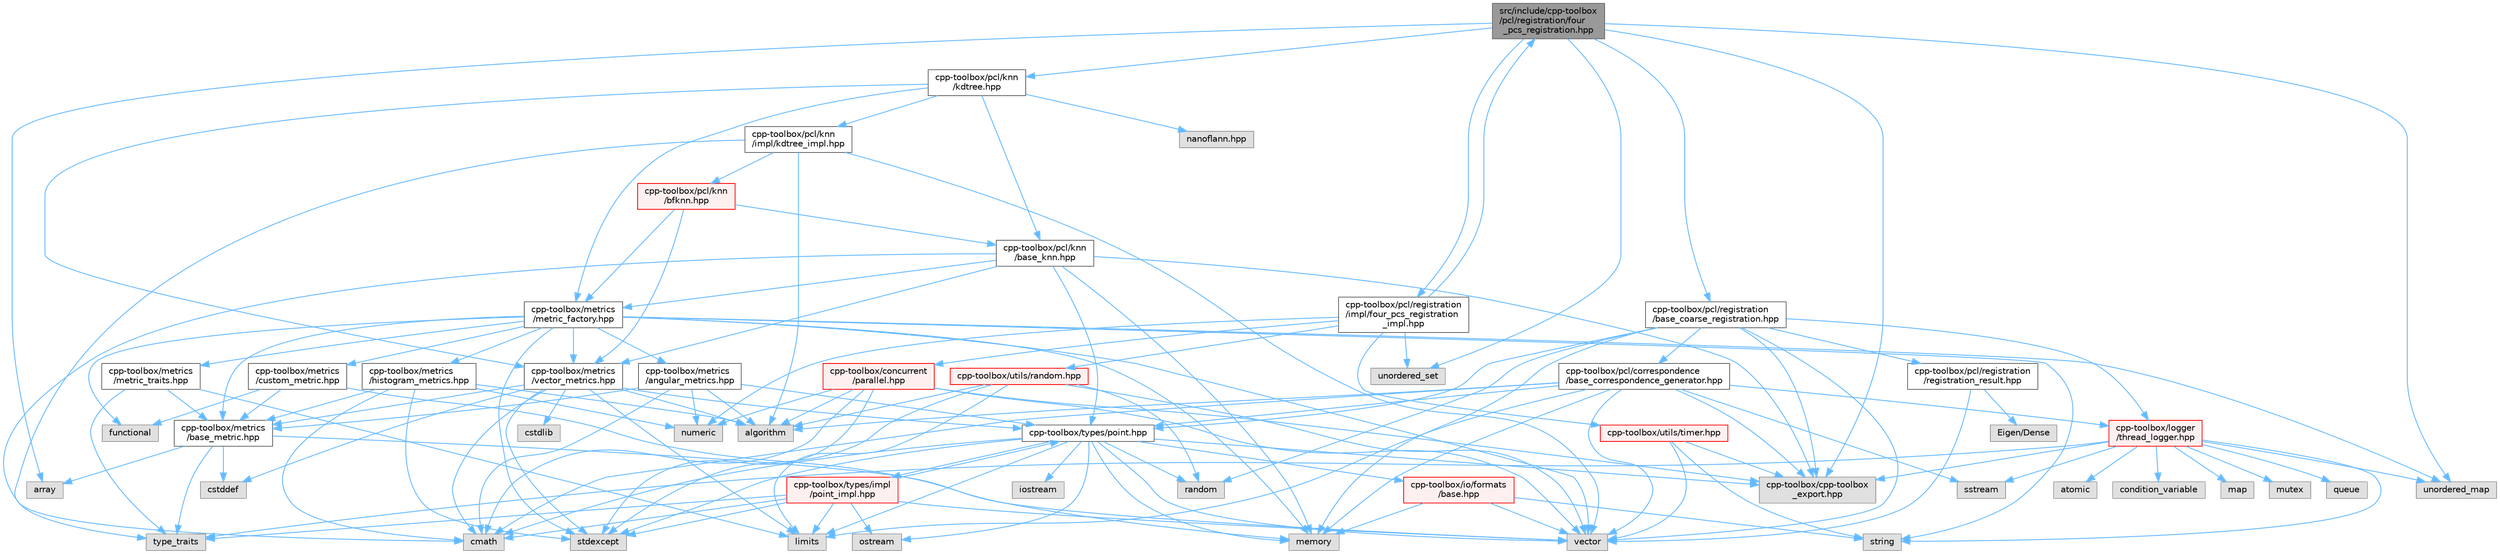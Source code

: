 digraph "src/include/cpp-toolbox/pcl/registration/four_pcs_registration.hpp"
{
 // LATEX_PDF_SIZE
  bgcolor="transparent";
  edge [fontname=Helvetica,fontsize=10,labelfontname=Helvetica,labelfontsize=10];
  node [fontname=Helvetica,fontsize=10,shape=box,height=0.2,width=0.4];
  Node1 [id="Node000001",label="src/include/cpp-toolbox\l/pcl/registration/four\l_pcs_registration.hpp",height=0.2,width=0.4,color="gray40", fillcolor="grey60", style="filled", fontcolor="black",tooltip=" "];
  Node1 -> Node2 [id="edge1_Node000001_Node000002",color="steelblue1",style="solid",tooltip=" "];
  Node2 [id="Node000002",label="array",height=0.2,width=0.4,color="grey60", fillcolor="#E0E0E0", style="filled",tooltip=" "];
  Node1 -> Node3 [id="edge2_Node000001_Node000003",color="steelblue1",style="solid",tooltip=" "];
  Node3 [id="Node000003",label="unordered_map",height=0.2,width=0.4,color="grey60", fillcolor="#E0E0E0", style="filled",tooltip=" "];
  Node1 -> Node4 [id="edge3_Node000001_Node000004",color="steelblue1",style="solid",tooltip=" "];
  Node4 [id="Node000004",label="unordered_set",height=0.2,width=0.4,color="grey60", fillcolor="#E0E0E0", style="filled",tooltip=" "];
  Node1 -> Node5 [id="edge4_Node000001_Node000005",color="steelblue1",style="solid",tooltip=" "];
  Node5 [id="Node000005",label="cpp-toolbox/cpp-toolbox\l_export.hpp",height=0.2,width=0.4,color="grey60", fillcolor="#E0E0E0", style="filled",tooltip=" "];
  Node1 -> Node6 [id="edge5_Node000001_Node000006",color="steelblue1",style="solid",tooltip=" "];
  Node6 [id="Node000006",label="cpp-toolbox/pcl/knn\l/kdtree.hpp",height=0.2,width=0.4,color="grey40", fillcolor="white", style="filled",URL="$kdtree_8hpp.html",tooltip=" "];
  Node6 -> Node7 [id="edge6_Node000006_Node000007",color="steelblue1",style="solid",tooltip=" "];
  Node7 [id="Node000007",label="cpp-toolbox/pcl/knn\l/base_knn.hpp",height=0.2,width=0.4,color="grey40", fillcolor="white", style="filled",URL="$base__knn_8hpp.html",tooltip=" "];
  Node7 -> Node8 [id="edge7_Node000007_Node000008",color="steelblue1",style="solid",tooltip=" "];
  Node8 [id="Node000008",label="memory",height=0.2,width=0.4,color="grey60", fillcolor="#E0E0E0", style="filled",tooltip=" "];
  Node7 -> Node9 [id="edge8_Node000007_Node000009",color="steelblue1",style="solid",tooltip=" "];
  Node9 [id="Node000009",label="type_traits",height=0.2,width=0.4,color="grey60", fillcolor="#E0E0E0", style="filled",tooltip=" "];
  Node7 -> Node5 [id="edge9_Node000007_Node000005",color="steelblue1",style="solid",tooltip=" "];
  Node7 -> Node10 [id="edge10_Node000007_Node000010",color="steelblue1",style="solid",tooltip=" "];
  Node10 [id="Node000010",label="cpp-toolbox/types/point.hpp",height=0.2,width=0.4,color="grey40", fillcolor="white", style="filled",URL="$point_8hpp.html",tooltip=" "];
  Node10 -> Node11 [id="edge11_Node000010_Node000011",color="steelblue1",style="solid",tooltip=" "];
  Node11 [id="Node000011",label="cmath",height=0.2,width=0.4,color="grey60", fillcolor="#E0E0E0", style="filled",tooltip=" "];
  Node10 -> Node12 [id="edge12_Node000010_Node000012",color="steelblue1",style="solid",tooltip=" "];
  Node12 [id="Node000012",label="iostream",height=0.2,width=0.4,color="grey60", fillcolor="#E0E0E0", style="filled",tooltip=" "];
  Node10 -> Node13 [id="edge13_Node000010_Node000013",color="steelblue1",style="solid",tooltip=" "];
  Node13 [id="Node000013",label="limits",height=0.2,width=0.4,color="grey60", fillcolor="#E0E0E0", style="filled",tooltip=" "];
  Node10 -> Node8 [id="edge14_Node000010_Node000008",color="steelblue1",style="solid",tooltip=" "];
  Node10 -> Node14 [id="edge15_Node000010_Node000014",color="steelblue1",style="solid",tooltip=" "];
  Node14 [id="Node000014",label="ostream",height=0.2,width=0.4,color="grey60", fillcolor="#E0E0E0", style="filled",tooltip=" "];
  Node10 -> Node15 [id="edge16_Node000010_Node000015",color="steelblue1",style="solid",tooltip=" "];
  Node15 [id="Node000015",label="random",height=0.2,width=0.4,color="grey60", fillcolor="#E0E0E0", style="filled",tooltip=" "];
  Node10 -> Node16 [id="edge17_Node000010_Node000016",color="steelblue1",style="solid",tooltip=" "];
  Node16 [id="Node000016",label="stdexcept",height=0.2,width=0.4,color="grey60", fillcolor="#E0E0E0", style="filled",tooltip=" "];
  Node10 -> Node17 [id="edge18_Node000010_Node000017",color="steelblue1",style="solid",tooltip=" "];
  Node17 [id="Node000017",label="vector",height=0.2,width=0.4,color="grey60", fillcolor="#E0E0E0", style="filled",tooltip=" "];
  Node10 -> Node5 [id="edge19_Node000010_Node000005",color="steelblue1",style="solid",tooltip=" "];
  Node10 -> Node18 [id="edge20_Node000010_Node000018",color="steelblue1",style="solid",tooltip=" "];
  Node18 [id="Node000018",label="cpp-toolbox/io/formats\l/base.hpp",height=0.2,width=0.4,color="red", fillcolor="#FFF0F0", style="filled",URL="$io_2formats_2base_8hpp.html",tooltip=" "];
  Node18 -> Node8 [id="edge21_Node000018_Node000008",color="steelblue1",style="solid",tooltip=" "];
  Node18 -> Node19 [id="edge22_Node000018_Node000019",color="steelblue1",style="solid",tooltip=" "];
  Node19 [id="Node000019",label="string",height=0.2,width=0.4,color="grey60", fillcolor="#E0E0E0", style="filled",tooltip=" "];
  Node18 -> Node17 [id="edge23_Node000018_Node000017",color="steelblue1",style="solid",tooltip=" "];
  Node10 -> Node28 [id="edge24_Node000010_Node000028",color="steelblue1",style="solid",tooltip=" "];
  Node28 [id="Node000028",label="cpp-toolbox/types/impl\l/point_impl.hpp",height=0.2,width=0.4,color="red", fillcolor="#FFF0F0", style="filled",URL="$point__impl_8hpp.html",tooltip=" "];
  Node28 -> Node11 [id="edge25_Node000028_Node000011",color="steelblue1",style="solid",tooltip=" "];
  Node28 -> Node13 [id="edge26_Node000028_Node000013",color="steelblue1",style="solid",tooltip=" "];
  Node28 -> Node14 [id="edge27_Node000028_Node000014",color="steelblue1",style="solid",tooltip=" "];
  Node28 -> Node16 [id="edge28_Node000028_Node000016",color="steelblue1",style="solid",tooltip=" "];
  Node28 -> Node9 [id="edge29_Node000028_Node000009",color="steelblue1",style="solid",tooltip=" "];
  Node28 -> Node17 [id="edge30_Node000028_Node000017",color="steelblue1",style="solid",tooltip=" "];
  Node28 -> Node10 [id="edge31_Node000028_Node000010",color="steelblue1",style="solid",tooltip=" "];
  Node7 -> Node30 [id="edge32_Node000007_Node000030",color="steelblue1",style="solid",tooltip=" "];
  Node30 [id="Node000030",label="cpp-toolbox/metrics\l/vector_metrics.hpp",height=0.2,width=0.4,color="grey40", fillcolor="white", style="filled",URL="$vector__metrics_8hpp.html",tooltip=" "];
  Node30 -> Node31 [id="edge33_Node000030_Node000031",color="steelblue1",style="solid",tooltip=" "];
  Node31 [id="Node000031",label="algorithm",height=0.2,width=0.4,color="grey60", fillcolor="#E0E0E0", style="filled",tooltip=" "];
  Node30 -> Node11 [id="edge34_Node000030_Node000011",color="steelblue1",style="solid",tooltip=" "];
  Node30 -> Node32 [id="edge35_Node000030_Node000032",color="steelblue1",style="solid",tooltip=" "];
  Node32 [id="Node000032",label="cstddef",height=0.2,width=0.4,color="grey60", fillcolor="#E0E0E0", style="filled",tooltip=" "];
  Node30 -> Node33 [id="edge36_Node000030_Node000033",color="steelblue1",style="solid",tooltip=" "];
  Node33 [id="Node000033",label="cstdlib",height=0.2,width=0.4,color="grey60", fillcolor="#E0E0E0", style="filled",tooltip=" "];
  Node30 -> Node13 [id="edge37_Node000030_Node000013",color="steelblue1",style="solid",tooltip=" "];
  Node30 -> Node16 [id="edge38_Node000030_Node000016",color="steelblue1",style="solid",tooltip=" "];
  Node30 -> Node34 [id="edge39_Node000030_Node000034",color="steelblue1",style="solid",tooltip=" "];
  Node34 [id="Node000034",label="cpp-toolbox/metrics\l/base_metric.hpp",height=0.2,width=0.4,color="grey40", fillcolor="white", style="filled",URL="$base__metric_8hpp.html",tooltip=" "];
  Node34 -> Node32 [id="edge40_Node000034_Node000032",color="steelblue1",style="solid",tooltip=" "];
  Node34 -> Node17 [id="edge41_Node000034_Node000017",color="steelblue1",style="solid",tooltip=" "];
  Node34 -> Node2 [id="edge42_Node000034_Node000002",color="steelblue1",style="solid",tooltip=" "];
  Node34 -> Node9 [id="edge43_Node000034_Node000009",color="steelblue1",style="solid",tooltip=" "];
  Node30 -> Node10 [id="edge44_Node000030_Node000010",color="steelblue1",style="solid",tooltip=" "];
  Node7 -> Node35 [id="edge45_Node000007_Node000035",color="steelblue1",style="solid",tooltip=" "];
  Node35 [id="Node000035",label="cpp-toolbox/metrics\l/metric_factory.hpp",height=0.2,width=0.4,color="grey40", fillcolor="white", style="filled",URL="$metric__factory_8hpp.html",tooltip=" "];
  Node35 -> Node8 [id="edge46_Node000035_Node000008",color="steelblue1",style="solid",tooltip=" "];
  Node35 -> Node19 [id="edge47_Node000035_Node000019",color="steelblue1",style="solid",tooltip=" "];
  Node35 -> Node3 [id="edge48_Node000035_Node000003",color="steelblue1",style="solid",tooltip=" "];
  Node35 -> Node22 [id="edge49_Node000035_Node000022",color="steelblue1",style="solid",tooltip=" "];
  Node22 [id="Node000022",label="functional",height=0.2,width=0.4,color="grey60", fillcolor="#E0E0E0", style="filled",tooltip=" "];
  Node35 -> Node16 [id="edge50_Node000035_Node000016",color="steelblue1",style="solid",tooltip=" "];
  Node35 -> Node17 [id="edge51_Node000035_Node000017",color="steelblue1",style="solid",tooltip=" "];
  Node35 -> Node34 [id="edge52_Node000035_Node000034",color="steelblue1",style="solid",tooltip=" "];
  Node35 -> Node36 [id="edge53_Node000035_Node000036",color="steelblue1",style="solid",tooltip=" "];
  Node36 [id="Node000036",label="cpp-toolbox/metrics\l/metric_traits.hpp",height=0.2,width=0.4,color="grey40", fillcolor="white", style="filled",URL="$metric__traits_8hpp.html",tooltip=" "];
  Node36 -> Node9 [id="edge54_Node000036_Node000009",color="steelblue1",style="solid",tooltip=" "];
  Node36 -> Node13 [id="edge55_Node000036_Node000013",color="steelblue1",style="solid",tooltip=" "];
  Node36 -> Node34 [id="edge56_Node000036_Node000034",color="steelblue1",style="solid",tooltip=" "];
  Node35 -> Node30 [id="edge57_Node000035_Node000030",color="steelblue1",style="solid",tooltip=" "];
  Node35 -> Node37 [id="edge58_Node000035_Node000037",color="steelblue1",style="solid",tooltip=" "];
  Node37 [id="Node000037",label="cpp-toolbox/metrics\l/histogram_metrics.hpp",height=0.2,width=0.4,color="grey40", fillcolor="white", style="filled",URL="$histogram__metrics_8hpp.html",tooltip=" "];
  Node37 -> Node31 [id="edge59_Node000037_Node000031",color="steelblue1",style="solid",tooltip=" "];
  Node37 -> Node11 [id="edge60_Node000037_Node000011",color="steelblue1",style="solid",tooltip=" "];
  Node37 -> Node38 [id="edge61_Node000037_Node000038",color="steelblue1",style="solid",tooltip=" "];
  Node38 [id="Node000038",label="numeric",height=0.2,width=0.4,color="grey60", fillcolor="#E0E0E0", style="filled",tooltip=" "];
  Node37 -> Node16 [id="edge62_Node000037_Node000016",color="steelblue1",style="solid",tooltip=" "];
  Node37 -> Node34 [id="edge63_Node000037_Node000034",color="steelblue1",style="solid",tooltip=" "];
  Node35 -> Node39 [id="edge64_Node000035_Node000039",color="steelblue1",style="solid",tooltip=" "];
  Node39 [id="Node000039",label="cpp-toolbox/metrics\l/angular_metrics.hpp",height=0.2,width=0.4,color="grey40", fillcolor="white", style="filled",URL="$angular__metrics_8hpp.html",tooltip=" "];
  Node39 -> Node31 [id="edge65_Node000039_Node000031",color="steelblue1",style="solid",tooltip=" "];
  Node39 -> Node11 [id="edge66_Node000039_Node000011",color="steelblue1",style="solid",tooltip=" "];
  Node39 -> Node38 [id="edge67_Node000039_Node000038",color="steelblue1",style="solid",tooltip=" "];
  Node39 -> Node34 [id="edge68_Node000039_Node000034",color="steelblue1",style="solid",tooltip=" "];
  Node39 -> Node10 [id="edge69_Node000039_Node000010",color="steelblue1",style="solid",tooltip=" "];
  Node35 -> Node40 [id="edge70_Node000035_Node000040",color="steelblue1",style="solid",tooltip=" "];
  Node40 [id="Node000040",label="cpp-toolbox/metrics\l/custom_metric.hpp",height=0.2,width=0.4,color="grey40", fillcolor="white", style="filled",URL="$custom__metric_8hpp.html",tooltip=" "];
  Node40 -> Node22 [id="edge71_Node000040_Node000022",color="steelblue1",style="solid",tooltip=" "];
  Node40 -> Node8 [id="edge72_Node000040_Node000008",color="steelblue1",style="solid",tooltip=" "];
  Node40 -> Node34 [id="edge73_Node000040_Node000034",color="steelblue1",style="solid",tooltip=" "];
  Node6 -> Node35 [id="edge74_Node000006_Node000035",color="steelblue1",style="solid",tooltip=" "];
  Node6 -> Node30 [id="edge75_Node000006_Node000030",color="steelblue1",style="solid",tooltip=" "];
  Node6 -> Node41 [id="edge76_Node000006_Node000041",color="steelblue1",style="solid",tooltip=" "];
  Node41 [id="Node000041",label="nanoflann.hpp",height=0.2,width=0.4,color="grey60", fillcolor="#E0E0E0", style="filled",tooltip=" "];
  Node6 -> Node42 [id="edge77_Node000006_Node000042",color="steelblue1",style="solid",tooltip=" "];
  Node42 [id="Node000042",label="cpp-toolbox/pcl/knn\l/impl/kdtree_impl.hpp",height=0.2,width=0.4,color="grey40", fillcolor="white", style="filled",URL="$kdtree__impl_8hpp.html",tooltip=" "];
  Node42 -> Node31 [id="edge78_Node000042_Node000031",color="steelblue1",style="solid",tooltip=" "];
  Node42 -> Node11 [id="edge79_Node000042_Node000011",color="steelblue1",style="solid",tooltip=" "];
  Node42 -> Node17 [id="edge80_Node000042_Node000017",color="steelblue1",style="solid",tooltip=" "];
  Node42 -> Node43 [id="edge81_Node000042_Node000043",color="steelblue1",style="solid",tooltip=" "];
  Node43 [id="Node000043",label="cpp-toolbox/pcl/knn\l/bfknn.hpp",height=0.2,width=0.4,color="red", fillcolor="#FFF0F0", style="filled",URL="$bfknn_8hpp.html",tooltip=" "];
  Node43 -> Node7 [id="edge82_Node000043_Node000007",color="steelblue1",style="solid",tooltip=" "];
  Node43 -> Node35 [id="edge83_Node000043_Node000035",color="steelblue1",style="solid",tooltip=" "];
  Node43 -> Node30 [id="edge84_Node000043_Node000030",color="steelblue1",style="solid",tooltip=" "];
  Node1 -> Node46 [id="edge85_Node000001_Node000046",color="steelblue1",style="solid",tooltip=" "];
  Node46 [id="Node000046",label="cpp-toolbox/pcl/registration\l/base_coarse_registration.hpp",height=0.2,width=0.4,color="grey40", fillcolor="white", style="filled",URL="$base__coarse__registration_8hpp.html",tooltip=" "];
  Node46 -> Node8 [id="edge86_Node000046_Node000008",color="steelblue1",style="solid",tooltip=" "];
  Node46 -> Node17 [id="edge87_Node000046_Node000017",color="steelblue1",style="solid",tooltip=" "];
  Node46 -> Node15 [id="edge88_Node000046_Node000015",color="steelblue1",style="solid",tooltip=" "];
  Node46 -> Node5 [id="edge89_Node000046_Node000005",color="steelblue1",style="solid",tooltip=" "];
  Node46 -> Node47 [id="edge90_Node000046_Node000047",color="steelblue1",style="solid",tooltip=" "];
  Node47 [id="Node000047",label="cpp-toolbox/pcl/correspondence\l/base_correspondence_generator.hpp",height=0.2,width=0.4,color="grey40", fillcolor="white", style="filled",URL="$base__correspondence__generator_8hpp.html",tooltip=" "];
  Node47 -> Node8 [id="edge91_Node000047_Node000008",color="steelblue1",style="solid",tooltip=" "];
  Node47 -> Node17 [id="edge92_Node000047_Node000017",color="steelblue1",style="solid",tooltip=" "];
  Node47 -> Node48 [id="edge93_Node000047_Node000048",color="steelblue1",style="solid",tooltip=" "];
  Node48 [id="Node000048",label="sstream",height=0.2,width=0.4,color="grey60", fillcolor="#E0E0E0", style="filled",tooltip=" "];
  Node47 -> Node31 [id="edge94_Node000047_Node000031",color="steelblue1",style="solid",tooltip=" "];
  Node47 -> Node13 [id="edge95_Node000047_Node000013",color="steelblue1",style="solid",tooltip=" "];
  Node47 -> Node11 [id="edge96_Node000047_Node000011",color="steelblue1",style="solid",tooltip=" "];
  Node47 -> Node10 [id="edge97_Node000047_Node000010",color="steelblue1",style="solid",tooltip=" "];
  Node47 -> Node5 [id="edge98_Node000047_Node000005",color="steelblue1",style="solid",tooltip=" "];
  Node47 -> Node49 [id="edge99_Node000047_Node000049",color="steelblue1",style="solid",tooltip=" "];
  Node49 [id="Node000049",label="cpp-toolbox/logger\l/thread_logger.hpp",height=0.2,width=0.4,color="red", fillcolor="#FFF0F0", style="filled",URL="$thread__logger_8hpp.html",tooltip=" "];
  Node49 -> Node50 [id="edge100_Node000049_Node000050",color="steelblue1",style="solid",tooltip=" "];
  Node50 [id="Node000050",label="atomic",height=0.2,width=0.4,color="grey60", fillcolor="#E0E0E0", style="filled",tooltip=" "];
  Node49 -> Node51 [id="edge101_Node000049_Node000051",color="steelblue1",style="solid",tooltip=" "];
  Node51 [id="Node000051",label="condition_variable",height=0.2,width=0.4,color="grey60", fillcolor="#E0E0E0", style="filled",tooltip=" "];
  Node49 -> Node52 [id="edge102_Node000049_Node000052",color="steelblue1",style="solid",tooltip=" "];
  Node52 [id="Node000052",label="map",height=0.2,width=0.4,color="grey60", fillcolor="#E0E0E0", style="filled",tooltip=" "];
  Node49 -> Node53 [id="edge103_Node000049_Node000053",color="steelblue1",style="solid",tooltip=" "];
  Node53 [id="Node000053",label="mutex",height=0.2,width=0.4,color="grey60", fillcolor="#E0E0E0", style="filled",tooltip=" "];
  Node49 -> Node54 [id="edge104_Node000049_Node000054",color="steelblue1",style="solid",tooltip=" "];
  Node54 [id="Node000054",label="queue",height=0.2,width=0.4,color="grey60", fillcolor="#E0E0E0", style="filled",tooltip=" "];
  Node49 -> Node48 [id="edge105_Node000049_Node000048",color="steelblue1",style="solid",tooltip=" "];
  Node49 -> Node19 [id="edge106_Node000049_Node000019",color="steelblue1",style="solid",tooltip=" "];
  Node49 -> Node9 [id="edge107_Node000049_Node000009",color="steelblue1",style="solid",tooltip=" "];
  Node49 -> Node3 [id="edge108_Node000049_Node000003",color="steelblue1",style="solid",tooltip=" "];
  Node49 -> Node5 [id="edge109_Node000049_Node000005",color="steelblue1",style="solid",tooltip=" "];
  Node46 -> Node62 [id="edge110_Node000046_Node000062",color="steelblue1",style="solid",tooltip=" "];
  Node62 [id="Node000062",label="cpp-toolbox/pcl/registration\l/registration_result.hpp",height=0.2,width=0.4,color="grey40", fillcolor="white", style="filled",URL="$registration__result_8hpp.html",tooltip=" "];
  Node62 -> Node17 [id="edge111_Node000062_Node000017",color="steelblue1",style="solid",tooltip=" "];
  Node62 -> Node63 [id="edge112_Node000062_Node000063",color="steelblue1",style="solid",tooltip=" "];
  Node63 [id="Node000063",label="Eigen/Dense",height=0.2,width=0.4,color="grey60", fillcolor="#E0E0E0", style="filled",tooltip=" "];
  Node46 -> Node10 [id="edge113_Node000046_Node000010",color="steelblue1",style="solid",tooltip=" "];
  Node46 -> Node49 [id="edge114_Node000046_Node000049",color="steelblue1",style="solid",tooltip=" "];
  Node1 -> Node64 [id="edge115_Node000001_Node000064",color="steelblue1",style="solid",tooltip=" "];
  Node64 [id="Node000064",label="cpp-toolbox/pcl/registration\l/impl/four_pcs_registration\l_impl.hpp",height=0.2,width=0.4,color="grey40", fillcolor="white", style="filled",URL="$four__pcs__registration__impl_8hpp.html",tooltip=" "];
  Node64 -> Node38 [id="edge116_Node000064_Node000038",color="steelblue1",style="solid",tooltip=" "];
  Node64 -> Node4 [id="edge117_Node000064_Node000004",color="steelblue1",style="solid",tooltip=" "];
  Node64 -> Node65 [id="edge118_Node000064_Node000065",color="steelblue1",style="solid",tooltip=" "];
  Node65 [id="Node000065",label="cpp-toolbox/concurrent\l/parallel.hpp",height=0.2,width=0.4,color="red", fillcolor="#FFF0F0", style="filled",URL="$parallel_8hpp.html",tooltip=" "];
  Node65 -> Node31 [id="edge119_Node000065_Node000031",color="steelblue1",style="solid",tooltip=" "];
  Node65 -> Node11 [id="edge120_Node000065_Node000011",color="steelblue1",style="solid",tooltip=" "];
  Node65 -> Node38 [id="edge121_Node000065_Node000038",color="steelblue1",style="solid",tooltip=" "];
  Node65 -> Node16 [id="edge122_Node000065_Node000016",color="steelblue1",style="solid",tooltip=" "];
  Node65 -> Node17 [id="edge123_Node000065_Node000017",color="steelblue1",style="solid",tooltip=" "];
  Node65 -> Node5 [id="edge124_Node000065_Node000005",color="steelblue1",style="solid",tooltip=" "];
  Node64 -> Node1 [id="edge125_Node000064_Node000001",color="steelblue1",style="solid",tooltip=" "];
  Node64 -> Node72 [id="edge126_Node000064_Node000072",color="steelblue1",style="solid",tooltip=" "];
  Node72 [id="Node000072",label="cpp-toolbox/utils/random.hpp",height=0.2,width=0.4,color="red", fillcolor="#FFF0F0", style="filled",URL="$random_8hpp.html",tooltip=" "];
  Node72 -> Node31 [id="edge127_Node000072_Node000031",color="steelblue1",style="solid",tooltip=" "];
  Node72 -> Node13 [id="edge128_Node000072_Node000013",color="steelblue1",style="solid",tooltip=" "];
  Node72 -> Node15 [id="edge129_Node000072_Node000015",color="steelblue1",style="solid",tooltip=" "];
  Node72 -> Node16 [id="edge130_Node000072_Node000016",color="steelblue1",style="solid",tooltip=" "];
  Node72 -> Node17 [id="edge131_Node000072_Node000017",color="steelblue1",style="solid",tooltip=" "];
  Node64 -> Node74 [id="edge132_Node000064_Node000074",color="steelblue1",style="solid",tooltip=" "];
  Node74 [id="Node000074",label="cpp-toolbox/utils/timer.hpp",height=0.2,width=0.4,color="red", fillcolor="#FFF0F0", style="filled",URL="$timer_8hpp.html",tooltip=" "];
  Node74 -> Node19 [id="edge133_Node000074_Node000019",color="steelblue1",style="solid",tooltip=" "];
  Node74 -> Node17 [id="edge134_Node000074_Node000017",color="steelblue1",style="solid",tooltip=" "];
  Node74 -> Node5 [id="edge135_Node000074_Node000005",color="steelblue1",style="solid",tooltip=" "];
}
